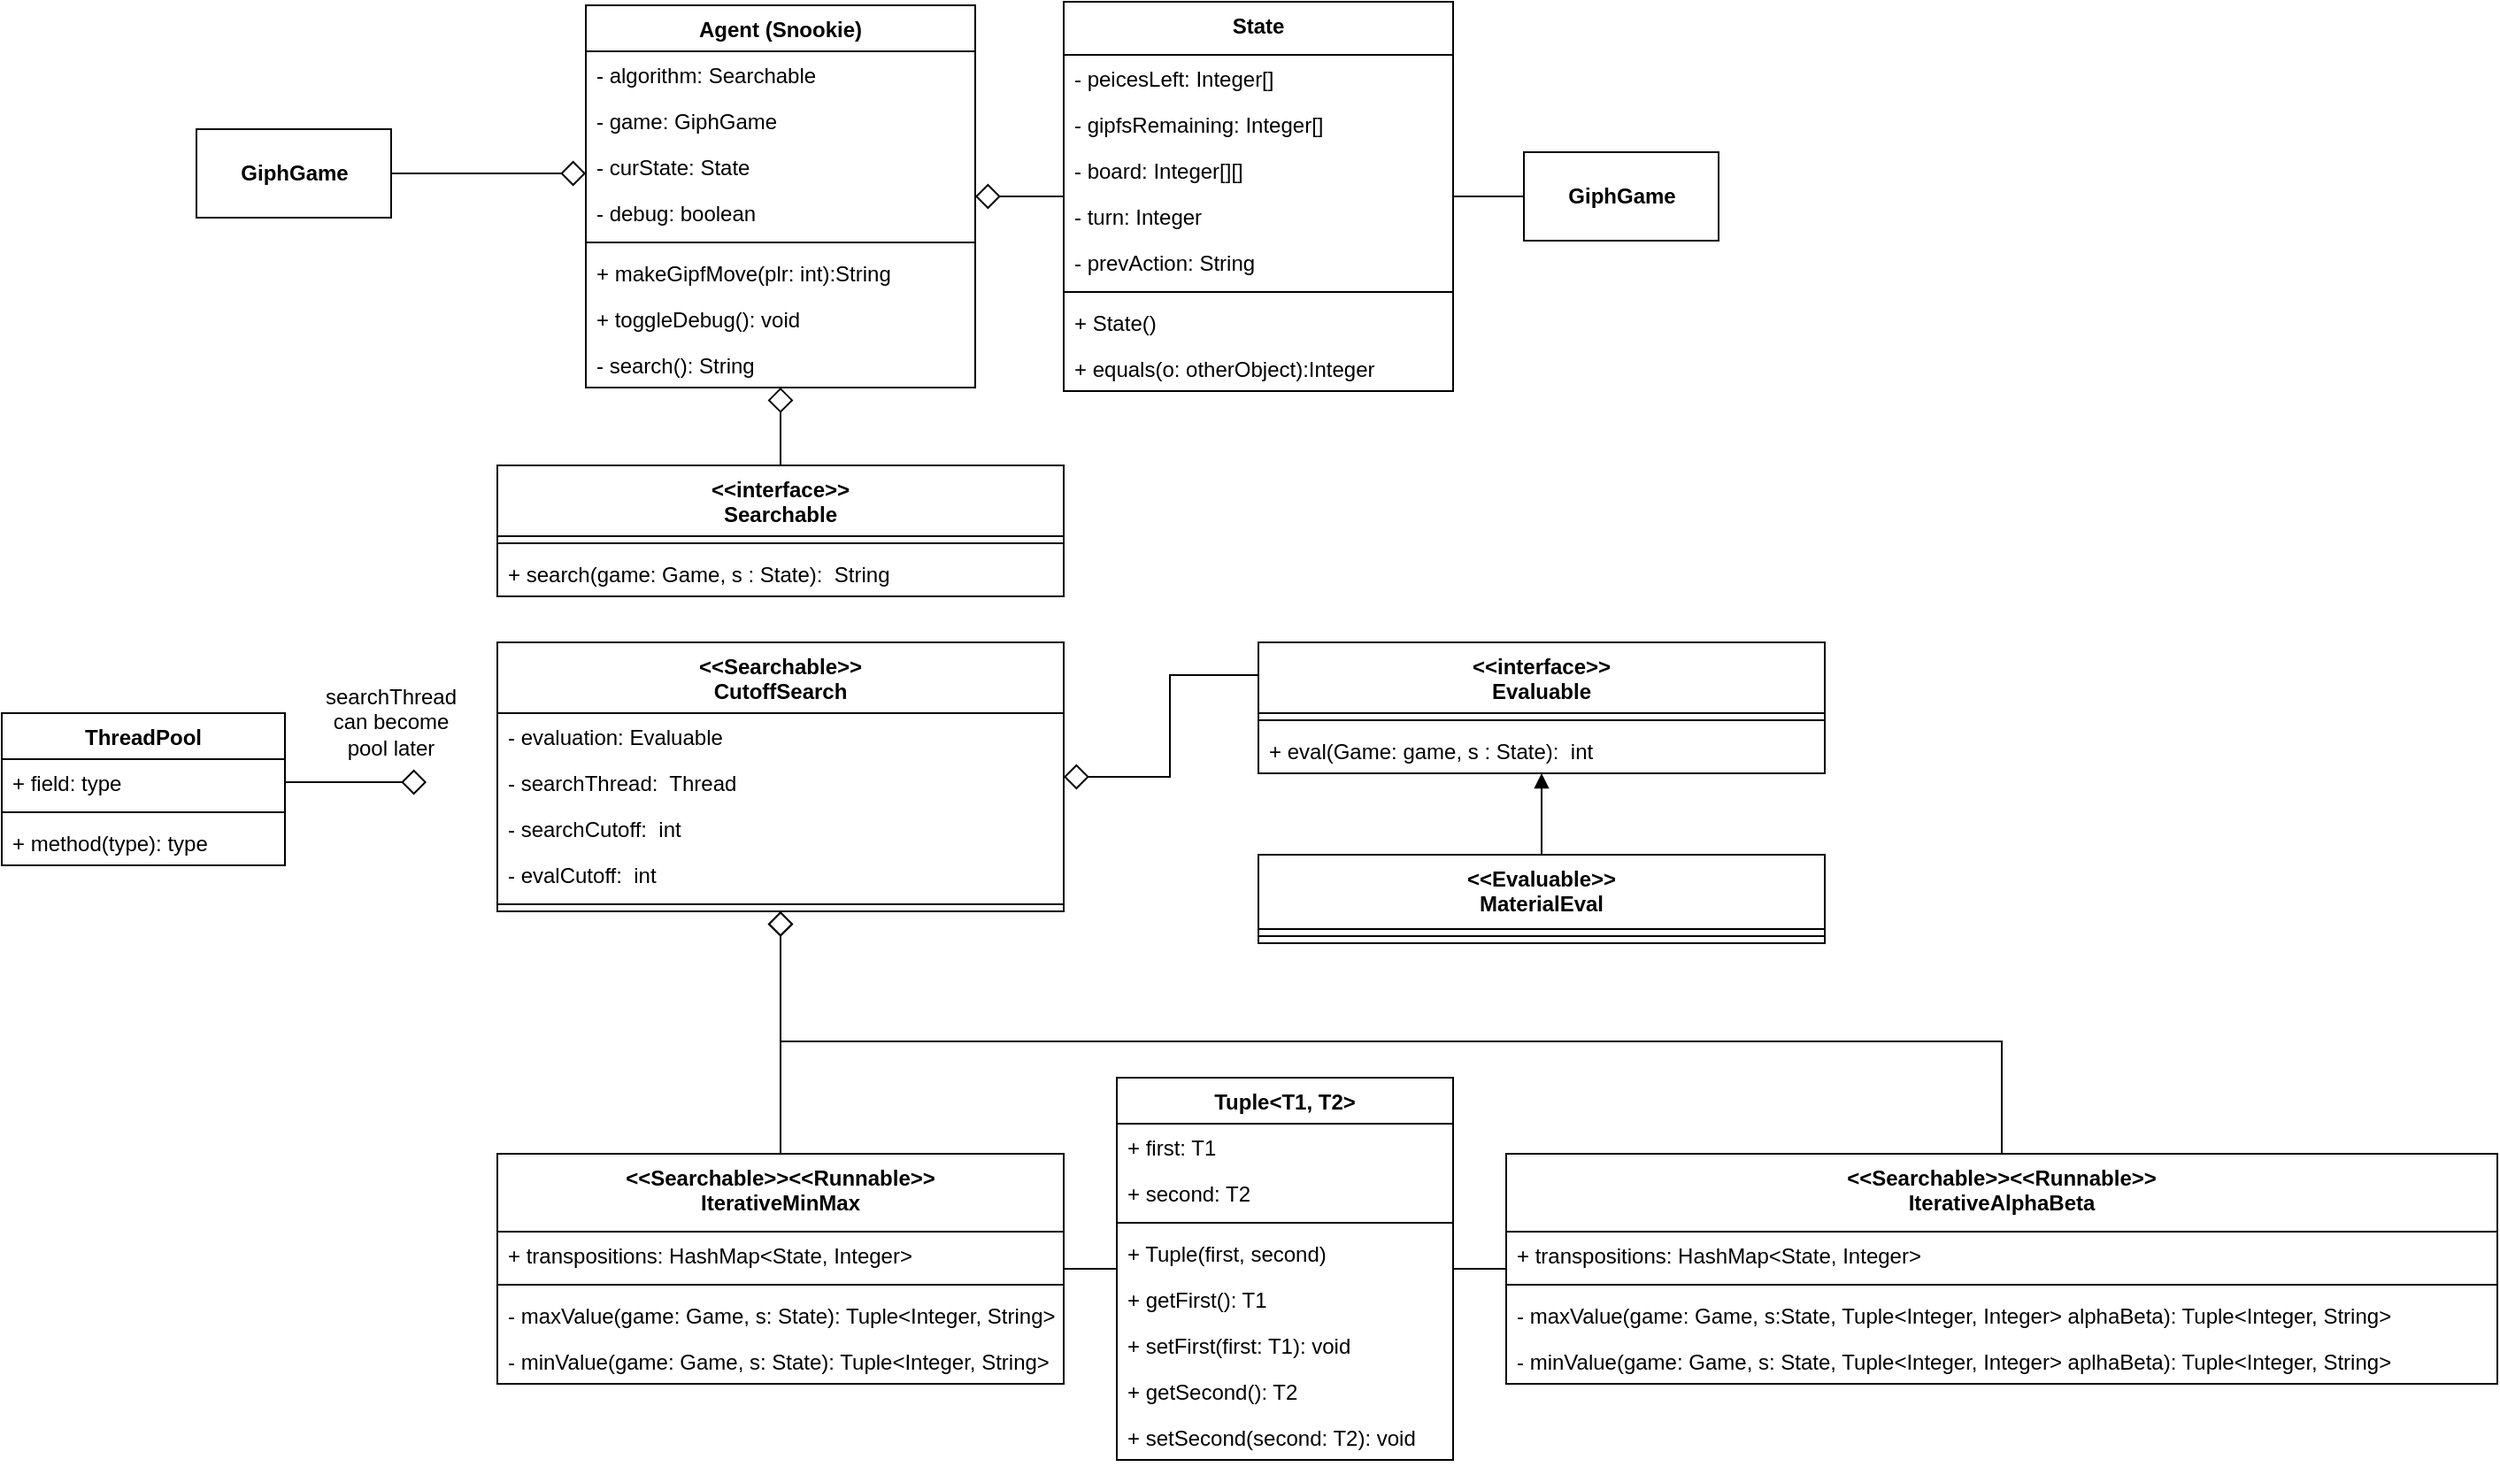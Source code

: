 <mxfile version="20.8.16" type="device"><diagram name="Page-1" id="qkXfBrp7uQLf2SL2iT-S"><mxGraphModel dx="780" dy="504" grid="1" gridSize="10" guides="1" tooltips="1" connect="1" arrows="1" fold="1" page="1" pageScale="1" pageWidth="850" pageHeight="1100" math="0" shadow="0"><root><mxCell id="0"/><mxCell id="1" parent="0"/><mxCell id="hHxyH5yERYXVaYBpHw8k-13" value="Agent (Snookie)" style="swimlane;fontStyle=1;align=center;verticalAlign=top;childLayout=stackLayout;horizontal=1;startSize=26;horizontalStack=0;resizeParent=1;resizeParentMax=0;resizeLast=0;collapsible=1;marginBottom=0;" parent="1" vertex="1"><mxGeometry x="340" y="120" width="220" height="216" as="geometry"/></mxCell><mxCell id="CtnGFcqPAfP0sJJXfYDC-135" value="- algorithm: Searchable  " style="text;strokeColor=none;fillColor=none;align=left;verticalAlign=top;spacingLeft=4;spacingRight=4;overflow=hidden;rotatable=0;points=[[0,0.5],[1,0.5]];portConstraint=eastwest;" parent="hHxyH5yERYXVaYBpHw8k-13" vertex="1"><mxGeometry y="26" width="220" height="26" as="geometry"/></mxCell><mxCell id="rjFPTvb7h-t3FIGgpbaG-9" value="- game: GiphGame" style="text;strokeColor=none;fillColor=none;align=left;verticalAlign=top;spacingLeft=4;spacingRight=4;overflow=hidden;rotatable=0;points=[[0,0.5],[1,0.5]];portConstraint=eastwest;" parent="hHxyH5yERYXVaYBpHw8k-13" vertex="1"><mxGeometry y="52" width="220" height="26" as="geometry"/></mxCell><mxCell id="rjFPTvb7h-t3FIGgpbaG-42" value="- curState: State" style="text;strokeColor=none;fillColor=none;align=left;verticalAlign=top;spacingLeft=4;spacingRight=4;overflow=hidden;rotatable=0;points=[[0,0.5],[1,0.5]];portConstraint=eastwest;" parent="hHxyH5yERYXVaYBpHw8k-13" vertex="1"><mxGeometry y="78" width="220" height="26" as="geometry"/></mxCell><mxCell id="CtnGFcqPAfP0sJJXfYDC-87" value="- debug: boolean" style="text;strokeColor=none;fillColor=none;align=left;verticalAlign=top;spacingLeft=4;spacingRight=4;overflow=hidden;rotatable=0;points=[[0,0.5],[1,0.5]];portConstraint=eastwest;" parent="hHxyH5yERYXVaYBpHw8k-13" vertex="1"><mxGeometry y="104" width="220" height="26" as="geometry"/></mxCell><mxCell id="hHxyH5yERYXVaYBpHw8k-15" value="" style="line;strokeWidth=1;fillColor=none;align=left;verticalAlign=middle;spacingTop=-1;spacingLeft=3;spacingRight=3;rotatable=0;labelPosition=right;points=[];portConstraint=eastwest;strokeColor=inherit;" parent="hHxyH5yERYXVaYBpHw8k-13" vertex="1"><mxGeometry y="130" width="220" height="8" as="geometry"/></mxCell><mxCell id="hHxyH5yERYXVaYBpHw8k-16" value="+ makeGipfMove(plr: int):String" style="text;strokeColor=none;fillColor=none;align=left;verticalAlign=top;spacingLeft=4;spacingRight=4;overflow=hidden;rotatable=0;points=[[0,0.5],[1,0.5]];portConstraint=eastwest;" parent="hHxyH5yERYXVaYBpHw8k-13" vertex="1"><mxGeometry y="138" width="220" height="26" as="geometry"/></mxCell><mxCell id="9Am3-MI80cr76NnRjmBR-2" value="+ toggleDebug(): void" style="text;strokeColor=none;fillColor=none;align=left;verticalAlign=top;spacingLeft=4;spacingRight=4;overflow=hidden;rotatable=0;points=[[0,0.5],[1,0.5]];portConstraint=eastwest;" parent="hHxyH5yERYXVaYBpHw8k-13" vertex="1"><mxGeometry y="164" width="220" height="26" as="geometry"/></mxCell><mxCell id="CtnGFcqPAfP0sJJXfYDC-84" value="- search(): String" style="text;strokeColor=none;fillColor=none;align=left;verticalAlign=top;spacingLeft=4;spacingRight=4;overflow=hidden;rotatable=0;points=[[0,0.5],[1,0.5]];portConstraint=eastwest;" parent="hHxyH5yERYXVaYBpHw8k-13" vertex="1"><mxGeometry y="190" width="220" height="26" as="geometry"/></mxCell><mxCell id="rjFPTvb7h-t3FIGgpbaG-43" style="edgeStyle=orthogonalEdgeStyle;rounded=0;orthogonalLoop=1;jettySize=auto;html=1;exitX=0.5;exitY=0;exitDx=0;exitDy=0;strokeWidth=1;endArrow=diamond;endFill=0;endSize=12;" parent="1" source="hHxyH5yERYXVaYBpHw8k-37" target="CtnGFcqPAfP0sJJXfYDC-104" edge="1"><mxGeometry relative="1" as="geometry"/></mxCell><mxCell id="hHxyH5yERYXVaYBpHw8k-37" value="&lt;&lt;Searchable&gt;&gt;&lt;&lt;Runnable&gt;&gt;&#10;IterativeMinMax" style="swimlane;fontStyle=1;align=center;verticalAlign=top;childLayout=stackLayout;horizontal=1;startSize=44;horizontalStack=0;resizeParent=1;resizeParentMax=0;resizeLast=0;collapsible=1;marginBottom=0;" parent="1" vertex="1"><mxGeometry x="290" y="769" width="320" height="130" as="geometry"/></mxCell><mxCell id="rjFPTvb7h-t3FIGgpbaG-20" value="+ transpositions: HashMap&lt;State, Integer&gt;" style="text;strokeColor=none;fillColor=none;align=left;verticalAlign=top;spacingLeft=4;spacingRight=4;overflow=hidden;rotatable=0;points=[[0,0.5],[1,0.5]];portConstraint=eastwest;" parent="hHxyH5yERYXVaYBpHw8k-37" vertex="1"><mxGeometry y="44" width="320" height="26" as="geometry"/></mxCell><mxCell id="hHxyH5yERYXVaYBpHw8k-39" value="" style="line;strokeWidth=1;fillColor=none;align=left;verticalAlign=middle;spacingTop=-1;spacingLeft=3;spacingRight=3;rotatable=0;labelPosition=right;points=[];portConstraint=eastwest;strokeColor=inherit;" parent="hHxyH5yERYXVaYBpHw8k-37" vertex="1"><mxGeometry y="70" width="320" height="8" as="geometry"/></mxCell><mxCell id="hHxyH5yERYXVaYBpHw8k-41" value="- maxValue(game: Game, s: State): Tuple&lt;Integer, String&gt;" style="text;strokeColor=none;fillColor=none;align=left;verticalAlign=top;spacingLeft=4;spacingRight=4;overflow=hidden;rotatable=0;points=[[0,0.5],[1,0.5]];portConstraint=eastwest;" parent="hHxyH5yERYXVaYBpHw8k-37" vertex="1"><mxGeometry y="78" width="320" height="26" as="geometry"/></mxCell><mxCell id="hHxyH5yERYXVaYBpHw8k-42" value="- minValue(game: Game, s: State): Tuple&lt;Integer, String&gt; " style="text;strokeColor=none;fillColor=none;align=left;verticalAlign=top;spacingLeft=4;spacingRight=4;overflow=hidden;rotatable=0;points=[[0,0.5],[1,0.5]];portConstraint=eastwest;" parent="hHxyH5yERYXVaYBpHw8k-37" vertex="1"><mxGeometry y="104" width="320" height="26" as="geometry"/></mxCell><mxCell id="rjFPTvb7h-t3FIGgpbaG-34" style="edgeStyle=orthogonalEdgeStyle;rounded=0;orthogonalLoop=1;jettySize=auto;html=1;endArrow=diamond;endFill=0;endSize=12;exitX=1;exitY=0.5;exitDx=0;exitDy=0;" parent="1" target="hHxyH5yERYXVaYBpHw8k-13" edge="1"><mxGeometry relative="1" as="geometry"><mxPoint x="230" y="213" as="sourcePoint"/><Array as="points"><mxPoint x="160" y="213"/><mxPoint x="160" y="215"/></Array></mxGeometry></mxCell><mxCell id="rjFPTvb7h-t3FIGgpbaG-44" style="edgeStyle=orthogonalEdgeStyle;rounded=0;orthogonalLoop=1;jettySize=auto;html=1;exitX=0.5;exitY=0;exitDx=0;exitDy=0;strokeWidth=1;endArrow=diamond;endFill=0;endSize=12;" parent="1" source="hHxyH5yERYXVaYBpHw8k-51" target="CtnGFcqPAfP0sJJXfYDC-104" edge="1"><mxGeometry relative="1" as="geometry"/></mxCell><mxCell id="hHxyH5yERYXVaYBpHw8k-51" value="&lt;&lt;Searchable&gt;&gt;&lt;&lt;Runnable&gt;&gt;&#10;IterativeAlphaBeta" style="swimlane;fontStyle=1;align=center;verticalAlign=top;childLayout=stackLayout;horizontal=1;startSize=44;horizontalStack=0;resizeParent=1;resizeParentMax=0;resizeLast=0;collapsible=1;marginBottom=0;" parent="1" vertex="1"><mxGeometry x="860" y="769" width="560" height="130" as="geometry"/></mxCell><mxCell id="hHxyH5yERYXVaYBpHw8k-52" value="+ transpositions: HashMap&lt;State, Integer&gt;" style="text;strokeColor=none;fillColor=none;align=left;verticalAlign=top;spacingLeft=4;spacingRight=4;overflow=hidden;rotatable=0;points=[[0,0.5],[1,0.5]];portConstraint=eastwest;" parent="hHxyH5yERYXVaYBpHw8k-51" vertex="1"><mxGeometry y="44" width="560" height="26" as="geometry"/></mxCell><mxCell id="hHxyH5yERYXVaYBpHw8k-53" value="" style="line;strokeWidth=1;fillColor=none;align=left;verticalAlign=middle;spacingTop=-1;spacingLeft=3;spacingRight=3;rotatable=0;labelPosition=right;points=[];portConstraint=eastwest;strokeColor=inherit;" parent="hHxyH5yERYXVaYBpHw8k-51" vertex="1"><mxGeometry y="70" width="560" height="8" as="geometry"/></mxCell><mxCell id="CtnGFcqPAfP0sJJXfYDC-111" value="- maxValue(game: Game, s:State, Tuple&lt;Integer, Integer&gt; alphaBeta): Tuple&lt;Integer, String&gt;" style="text;strokeColor=none;fillColor=none;align=left;verticalAlign=top;spacingLeft=4;spacingRight=4;overflow=hidden;rotatable=0;points=[[0,0.5],[1,0.5]];portConstraint=eastwest;" parent="hHxyH5yERYXVaYBpHw8k-51" vertex="1"><mxGeometry y="78" width="560" height="26" as="geometry"/></mxCell><mxCell id="CtnGFcqPAfP0sJJXfYDC-112" value="- minValue(game: Game, s: State, Tuple&lt;Integer, Integer&gt; aplhaBeta): Tuple&lt;Integer, String&gt; " style="text;strokeColor=none;fillColor=none;align=left;verticalAlign=top;spacingLeft=4;spacingRight=4;overflow=hidden;rotatable=0;points=[[0,0.5],[1,0.5]];portConstraint=eastwest;" parent="hHxyH5yERYXVaYBpHw8k-51" vertex="1"><mxGeometry y="104" width="560" height="26" as="geometry"/></mxCell><mxCell id="hHxyH5yERYXVaYBpHw8k-62" value="ThreadPool" style="swimlane;fontStyle=1;align=center;verticalAlign=top;childLayout=stackLayout;horizontal=1;startSize=26;horizontalStack=0;resizeParent=1;resizeParentMax=0;resizeLast=0;collapsible=1;marginBottom=0;" parent="1" vertex="1"><mxGeometry x="10" y="520" width="160" height="86" as="geometry"/></mxCell><mxCell id="hHxyH5yERYXVaYBpHw8k-63" value="+ field: type" style="text;strokeColor=none;fillColor=none;align=left;verticalAlign=top;spacingLeft=4;spacingRight=4;overflow=hidden;rotatable=0;points=[[0,0.5],[1,0.5]];portConstraint=eastwest;" parent="hHxyH5yERYXVaYBpHw8k-62" vertex="1"><mxGeometry y="26" width="160" height="26" as="geometry"/></mxCell><mxCell id="hHxyH5yERYXVaYBpHw8k-64" value="" style="line;strokeWidth=1;fillColor=none;align=left;verticalAlign=middle;spacingTop=-1;spacingLeft=3;spacingRight=3;rotatable=0;labelPosition=right;points=[];portConstraint=eastwest;strokeColor=inherit;" parent="hHxyH5yERYXVaYBpHw8k-62" vertex="1"><mxGeometry y="52" width="160" height="8" as="geometry"/></mxCell><mxCell id="hHxyH5yERYXVaYBpHw8k-65" value="+ method(type): type" style="text;strokeColor=none;fillColor=none;align=left;verticalAlign=top;spacingLeft=4;spacingRight=4;overflow=hidden;rotatable=0;points=[[0,0.5],[1,0.5]];portConstraint=eastwest;" parent="hHxyH5yERYXVaYBpHw8k-62" vertex="1"><mxGeometry y="60" width="160" height="26" as="geometry"/></mxCell><mxCell id="CtnGFcqPAfP0sJJXfYDC-104" value="&lt;&lt;Searchable&gt;&gt;&#10;CutoffSearch" style="swimlane;fontStyle=1;align=center;verticalAlign=top;childLayout=stackLayout;horizontal=1;startSize=40;horizontalStack=0;resizeParent=1;resizeParentMax=0;resizeLast=0;collapsible=1;marginBottom=0;" parent="1" vertex="1"><mxGeometry x="290" y="480" width="320" height="152" as="geometry"/></mxCell><mxCell id="CtnGFcqPAfP0sJJXfYDC-124" value="- evaluation: Evaluable" style="text;strokeColor=none;fillColor=none;align=left;verticalAlign=top;spacingLeft=4;spacingRight=4;overflow=hidden;rotatable=0;points=[[0,0.5],[1,0.5]];portConstraint=eastwest;" parent="CtnGFcqPAfP0sJJXfYDC-104" vertex="1"><mxGeometry y="40" width="320" height="26" as="geometry"/></mxCell><mxCell id="rjFPTvb7h-t3FIGgpbaG-36" value="- searchThread:  Thread" style="text;strokeColor=none;fillColor=none;align=left;verticalAlign=top;spacingLeft=4;spacingRight=4;overflow=hidden;rotatable=0;points=[[0,0.5],[1,0.5]];portConstraint=eastwest;" parent="CtnGFcqPAfP0sJJXfYDC-104" vertex="1"><mxGeometry y="66" width="320" height="26" as="geometry"/></mxCell><mxCell id="rjFPTvb7h-t3FIGgpbaG-8" value="- searchCutoff:  int" style="text;strokeColor=none;fillColor=none;align=left;verticalAlign=top;spacingLeft=4;spacingRight=4;overflow=hidden;rotatable=0;points=[[0,0.5],[1,0.5]];portConstraint=eastwest;" parent="CtnGFcqPAfP0sJJXfYDC-104" vertex="1"><mxGeometry y="92" width="320" height="26" as="geometry"/></mxCell><mxCell id="rjFPTvb7h-t3FIGgpbaG-23" value="- evalCutoff:  int" style="text;strokeColor=none;fillColor=none;align=left;verticalAlign=top;spacingLeft=4;spacingRight=4;overflow=hidden;rotatable=0;points=[[0,0.5],[1,0.5]];portConstraint=eastwest;" parent="CtnGFcqPAfP0sJJXfYDC-104" vertex="1"><mxGeometry y="118" width="320" height="26" as="geometry"/></mxCell><mxCell id="CtnGFcqPAfP0sJJXfYDC-106" value="" style="line;strokeWidth=1;fillColor=none;align=left;verticalAlign=middle;spacingTop=-1;spacingLeft=3;spacingRight=3;rotatable=0;labelPosition=right;points=[];portConstraint=eastwest;strokeColor=inherit;" parent="CtnGFcqPAfP0sJJXfYDC-104" vertex="1"><mxGeometry y="144" width="320" height="8" as="geometry"/></mxCell><mxCell id="CtnGFcqPAfP0sJJXfYDC-134" style="edgeStyle=orthogonalEdgeStyle;rounded=0;orthogonalLoop=1;jettySize=auto;html=1;exitX=0;exitY=0.25;exitDx=0;exitDy=0;endArrow=diamond;endFill=0;endSize=12;" parent="1" source="CtnGFcqPAfP0sJJXfYDC-116" target="CtnGFcqPAfP0sJJXfYDC-104" edge="1"><mxGeometry relative="1" as="geometry"/></mxCell><mxCell id="CtnGFcqPAfP0sJJXfYDC-116" value="&lt;&lt;interface&gt;&gt;&#10;Evaluable" style="swimlane;fontStyle=1;align=center;verticalAlign=top;childLayout=stackLayout;horizontal=1;startSize=40;horizontalStack=0;resizeParent=1;resizeParentMax=0;resizeLast=0;collapsible=1;marginBottom=0;" parent="1" vertex="1"><mxGeometry x="720" y="480" width="320" height="74" as="geometry"/></mxCell><mxCell id="CtnGFcqPAfP0sJJXfYDC-117" value="" style="line;strokeWidth=1;fillColor=none;align=left;verticalAlign=middle;spacingTop=-1;spacingLeft=3;spacingRight=3;rotatable=0;labelPosition=right;points=[];portConstraint=eastwest;strokeColor=inherit;" parent="CtnGFcqPAfP0sJJXfYDC-116" vertex="1"><mxGeometry y="40" width="320" height="8" as="geometry"/></mxCell><mxCell id="CtnGFcqPAfP0sJJXfYDC-118" value="+ eval(Game: game, s : State):  int" style="text;strokeColor=none;fillColor=none;align=left;verticalAlign=top;spacingLeft=4;spacingRight=4;overflow=hidden;rotatable=0;points=[[0,0.5],[1,0.5]];portConstraint=eastwest;" parent="CtnGFcqPAfP0sJJXfYDC-116" vertex="1"><mxGeometry y="48" width="320" height="26" as="geometry"/></mxCell><mxCell id="CtnGFcqPAfP0sJJXfYDC-123" style="edgeStyle=orthogonalEdgeStyle;rounded=0;orthogonalLoop=1;jettySize=auto;html=1;exitX=0.5;exitY=0;exitDx=0;exitDy=0;endArrow=block;endFill=1;" parent="1" source="CtnGFcqPAfP0sJJXfYDC-120" target="CtnGFcqPAfP0sJJXfYDC-116" edge="1"><mxGeometry relative="1" as="geometry"/></mxCell><mxCell id="CtnGFcqPAfP0sJJXfYDC-120" value="&lt;&lt;Evaluable&gt;&gt;&#10;MaterialEval" style="swimlane;fontStyle=1;align=center;verticalAlign=top;childLayout=stackLayout;horizontal=1;startSize=42;horizontalStack=0;resizeParent=1;resizeParentMax=0;resizeLast=0;collapsible=1;marginBottom=0;" parent="1" vertex="1"><mxGeometry x="720" y="600" width="320" height="50" as="geometry"/></mxCell><mxCell id="CtnGFcqPAfP0sJJXfYDC-121" value="" style="line;strokeWidth=1;fillColor=none;align=left;verticalAlign=middle;spacingTop=-1;spacingLeft=3;spacingRight=3;rotatable=0;labelPosition=right;points=[];portConstraint=eastwest;strokeColor=inherit;" parent="CtnGFcqPAfP0sJJXfYDC-120" vertex="1"><mxGeometry y="42" width="320" height="8" as="geometry"/></mxCell><mxCell id="CtnGFcqPAfP0sJJXfYDC-159" style="edgeStyle=orthogonalEdgeStyle;rounded=0;orthogonalLoop=1;jettySize=auto;html=1;exitX=0.5;exitY=0;exitDx=0;exitDy=0;endArrow=diamond;endFill=0;endSize=12;" parent="1" source="CtnGFcqPAfP0sJJXfYDC-128" target="hHxyH5yERYXVaYBpHw8k-13" edge="1"><mxGeometry relative="1" as="geometry"/></mxCell><mxCell id="CtnGFcqPAfP0sJJXfYDC-128" value="&lt;&lt;interface&gt;&gt;&#10;Searchable" style="swimlane;fontStyle=1;align=center;verticalAlign=top;childLayout=stackLayout;horizontal=1;startSize=40;horizontalStack=0;resizeParent=1;resizeParentMax=0;resizeLast=0;collapsible=1;marginBottom=0;" parent="1" vertex="1"><mxGeometry x="290" y="380" width="320" height="74" as="geometry"/></mxCell><mxCell id="CtnGFcqPAfP0sJJXfYDC-130" value="" style="line;strokeWidth=1;fillColor=none;align=left;verticalAlign=middle;spacingTop=-1;spacingLeft=3;spacingRight=3;rotatable=0;labelPosition=right;points=[];portConstraint=eastwest;strokeColor=inherit;" parent="CtnGFcqPAfP0sJJXfYDC-128" vertex="1"><mxGeometry y="40" width="320" height="8" as="geometry"/></mxCell><mxCell id="CtnGFcqPAfP0sJJXfYDC-131" value="+ search(game: Game, s : State):  String" style="text;strokeColor=none;fillColor=none;align=left;verticalAlign=top;spacingLeft=4;spacingRight=4;overflow=hidden;rotatable=0;points=[[0,0.5],[1,0.5]];portConstraint=eastwest;" parent="CtnGFcqPAfP0sJJXfYDC-128" vertex="1"><mxGeometry y="48" width="320" height="26" as="geometry"/></mxCell><mxCell id="CtnGFcqPAfP0sJJXfYDC-136" value="State" style="swimlane;fontStyle=1;align=center;verticalAlign=top;childLayout=stackLayout;horizontal=1;startSize=30;horizontalStack=0;resizeParent=1;resizeParentMax=0;resizeLast=0;collapsible=1;marginBottom=0;" parent="1" vertex="1"><mxGeometry x="610" y="118" width="220" height="220" as="geometry"/></mxCell><mxCell id="CtnGFcqPAfP0sJJXfYDC-137" value="- peicesLeft: Integer[]" style="text;strokeColor=none;fillColor=none;align=left;verticalAlign=top;spacingLeft=4;spacingRight=4;overflow=hidden;rotatable=0;points=[[0,0.5],[1,0.5]];portConstraint=eastwest;" parent="CtnGFcqPAfP0sJJXfYDC-136" vertex="1"><mxGeometry y="30" width="220" height="26" as="geometry"/></mxCell><mxCell id="CtnGFcqPAfP0sJJXfYDC-138" value="- gipfsRemaining: Integer[]" style="text;strokeColor=none;fillColor=none;align=left;verticalAlign=top;spacingLeft=4;spacingRight=4;overflow=hidden;rotatable=0;points=[[0,0.5],[1,0.5]];portConstraint=eastwest;" parent="CtnGFcqPAfP0sJJXfYDC-136" vertex="1"><mxGeometry y="56" width="220" height="26" as="geometry"/></mxCell><mxCell id="CtnGFcqPAfP0sJJXfYDC-142" value="- board: Integer[][]" style="text;strokeColor=none;fillColor=none;align=left;verticalAlign=top;spacingLeft=4;spacingRight=4;overflow=hidden;rotatable=0;points=[[0,0.5],[1,0.5]];portConstraint=eastwest;" parent="CtnGFcqPAfP0sJJXfYDC-136" vertex="1"><mxGeometry y="82" width="220" height="26" as="geometry"/></mxCell><mxCell id="CtnGFcqPAfP0sJJXfYDC-163" value="- turn: Integer" style="text;strokeColor=none;fillColor=none;align=left;verticalAlign=top;spacingLeft=4;spacingRight=4;overflow=hidden;rotatable=0;points=[[0,0.5],[1,0.5]];portConstraint=eastwest;" parent="CtnGFcqPAfP0sJJXfYDC-136" vertex="1"><mxGeometry y="108" width="220" height="26" as="geometry"/></mxCell><mxCell id="rjFPTvb7h-t3FIGgpbaG-35" value="- prevAction: String" style="text;strokeColor=none;fillColor=none;align=left;verticalAlign=top;spacingLeft=4;spacingRight=4;overflow=hidden;rotatable=0;points=[[0,0.5],[1,0.5]];portConstraint=eastwest;" parent="CtnGFcqPAfP0sJJXfYDC-136" vertex="1"><mxGeometry y="134" width="220" height="26" as="geometry"/></mxCell><mxCell id="CtnGFcqPAfP0sJJXfYDC-149" value="" style="line;strokeWidth=1;fillColor=none;align=left;verticalAlign=middle;spacingTop=-1;spacingLeft=3;spacingRight=3;rotatable=0;labelPosition=right;points=[];portConstraint=eastwest;strokeColor=inherit;" parent="CtnGFcqPAfP0sJJXfYDC-136" vertex="1"><mxGeometry y="160" width="220" height="8" as="geometry"/></mxCell><mxCell id="rjFPTvb7h-t3FIGgpbaG-33" value="+ State()" style="text;strokeColor=none;fillColor=none;align=left;verticalAlign=top;spacingLeft=4;spacingRight=4;overflow=hidden;rotatable=0;points=[[0,0.5],[1,0.5]];portConstraint=eastwest;" parent="CtnGFcqPAfP0sJJXfYDC-136" vertex="1"><mxGeometry y="168" width="220" height="26" as="geometry"/></mxCell><mxCell id="9Am3-MI80cr76NnRjmBR-1" value="+ equals(o: otherObject):Integer" style="text;strokeColor=none;fillColor=none;align=left;verticalAlign=top;spacingLeft=4;spacingRight=4;overflow=hidden;rotatable=0;points=[[0,0.5],[1,0.5]];portConstraint=eastwest;" parent="CtnGFcqPAfP0sJJXfYDC-136" vertex="1"><mxGeometry y="194" width="220" height="26" as="geometry"/></mxCell><mxCell id="rjFPTvb7h-t3FIGgpbaG-2" style="edgeStyle=orthogonalEdgeStyle;rounded=0;orthogonalLoop=1;jettySize=auto;html=1;exitX=0;exitY=0.5;exitDx=0;exitDy=0;endArrow=none;endFill=0;endSize=12;" parent="1" source="rjFPTvb7h-t3FIGgpbaG-1" target="CtnGFcqPAfP0sJJXfYDC-136" edge="1"><mxGeometry relative="1" as="geometry"/></mxCell><mxCell id="rjFPTvb7h-t3FIGgpbaG-1" value="&lt;b&gt;GiphGame&lt;/b&gt;" style="html=1;" parent="1" vertex="1"><mxGeometry x="870" y="203" width="110" height="50" as="geometry"/></mxCell><mxCell id="rjFPTvb7h-t3FIGgpbaG-6" style="edgeStyle=orthogonalEdgeStyle;rounded=0;orthogonalLoop=1;jettySize=auto;html=1;endArrow=diamond;endFill=0;endSize=12;" parent="1" source="CtnGFcqPAfP0sJJXfYDC-136" target="hHxyH5yERYXVaYBpHw8k-13" edge="1"><mxGeometry relative="1" as="geometry"/></mxCell><mxCell id="rjFPTvb7h-t3FIGgpbaG-31" style="edgeStyle=orthogonalEdgeStyle;rounded=0;orthogonalLoop=1;jettySize=auto;html=1;endArrow=none;endFill=0;endSize=12;" parent="1" source="rjFPTvb7h-t3FIGgpbaG-14" target="hHxyH5yERYXVaYBpHw8k-51" edge="1"><mxGeometry relative="1" as="geometry"/></mxCell><mxCell id="rjFPTvb7h-t3FIGgpbaG-32" style="edgeStyle=orthogonalEdgeStyle;rounded=0;orthogonalLoop=1;jettySize=auto;html=1;exitX=0;exitY=0.5;exitDx=0;exitDy=0;endArrow=none;endFill=0;endSize=12;" parent="1" source="rjFPTvb7h-t3FIGgpbaG-14" target="hHxyH5yERYXVaYBpHw8k-37" edge="1"><mxGeometry relative="1" as="geometry"/></mxCell><mxCell id="rjFPTvb7h-t3FIGgpbaG-14" value="Tuple&lt;T1, T2&gt;" style="swimlane;fontStyle=1;align=center;verticalAlign=top;childLayout=stackLayout;horizontal=1;startSize=26;horizontalStack=0;resizeParent=1;resizeParentMax=0;resizeLast=0;collapsible=1;marginBottom=0;" parent="1" vertex="1"><mxGeometry x="640" y="726" width="190" height="216" as="geometry"/></mxCell><mxCell id="rjFPTvb7h-t3FIGgpbaG-15" value="+ first: T1" style="text;strokeColor=none;fillColor=none;align=left;verticalAlign=top;spacingLeft=4;spacingRight=4;overflow=hidden;rotatable=0;points=[[0,0.5],[1,0.5]];portConstraint=eastwest;" parent="rjFPTvb7h-t3FIGgpbaG-14" vertex="1"><mxGeometry y="26" width="190" height="26" as="geometry"/></mxCell><mxCell id="9Am3-MI80cr76NnRjmBR-3" value="+ second: T2" style="text;strokeColor=none;fillColor=none;align=left;verticalAlign=top;spacingLeft=4;spacingRight=4;overflow=hidden;rotatable=0;points=[[0,0.5],[1,0.5]];portConstraint=eastwest;" parent="rjFPTvb7h-t3FIGgpbaG-14" vertex="1"><mxGeometry y="52" width="190" height="26" as="geometry"/></mxCell><mxCell id="rjFPTvb7h-t3FIGgpbaG-16" value="" style="line;strokeWidth=1;fillColor=none;align=left;verticalAlign=middle;spacingTop=-1;spacingLeft=3;spacingRight=3;rotatable=0;labelPosition=right;points=[];portConstraint=eastwest;strokeColor=inherit;" parent="rjFPTvb7h-t3FIGgpbaG-14" vertex="1"><mxGeometry y="78" width="190" height="8" as="geometry"/></mxCell><mxCell id="rjFPTvb7h-t3FIGgpbaG-17" value="+ Tuple(first, second)" style="text;strokeColor=none;fillColor=none;align=left;verticalAlign=top;spacingLeft=4;spacingRight=4;overflow=hidden;rotatable=0;points=[[0,0.5],[1,0.5]];portConstraint=eastwest;" parent="rjFPTvb7h-t3FIGgpbaG-14" vertex="1"><mxGeometry y="86" width="190" height="26" as="geometry"/></mxCell><mxCell id="9Am3-MI80cr76NnRjmBR-4" value="+ getFirst(): T1" style="text;strokeColor=none;fillColor=none;align=left;verticalAlign=top;spacingLeft=4;spacingRight=4;overflow=hidden;rotatable=0;points=[[0,0.5],[1,0.5]];portConstraint=eastwest;" parent="rjFPTvb7h-t3FIGgpbaG-14" vertex="1"><mxGeometry y="112" width="190" height="26" as="geometry"/></mxCell><mxCell id="9Am3-MI80cr76NnRjmBR-6" value="+ setFirst(first: T1): void" style="text;strokeColor=none;fillColor=none;align=left;verticalAlign=top;spacingLeft=4;spacingRight=4;overflow=hidden;rotatable=0;points=[[0,0.5],[1,0.5]];portConstraint=eastwest;" parent="rjFPTvb7h-t3FIGgpbaG-14" vertex="1"><mxGeometry y="138" width="190" height="26" as="geometry"/></mxCell><mxCell id="9Am3-MI80cr76NnRjmBR-5" value="+ getSecond(): T2" style="text;strokeColor=none;fillColor=none;align=left;verticalAlign=top;spacingLeft=4;spacingRight=4;overflow=hidden;rotatable=0;points=[[0,0.5],[1,0.5]];portConstraint=eastwest;" parent="rjFPTvb7h-t3FIGgpbaG-14" vertex="1"><mxGeometry y="164" width="190" height="26" as="geometry"/></mxCell><mxCell id="9Am3-MI80cr76NnRjmBR-7" value="+ setSecond(second: T2): void" style="text;strokeColor=none;fillColor=none;align=left;verticalAlign=top;spacingLeft=4;spacingRight=4;overflow=hidden;rotatable=0;points=[[0,0.5],[1,0.5]];portConstraint=eastwest;" parent="rjFPTvb7h-t3FIGgpbaG-14" vertex="1"><mxGeometry y="190" width="190" height="26" as="geometry"/></mxCell><mxCell id="9Am3-MI80cr76NnRjmBR-8" style="edgeStyle=orthogonalEdgeStyle;rounded=0;orthogonalLoop=1;jettySize=auto;html=1;exitX=1;exitY=0.5;exitDx=0;exitDy=0;endArrow=diamond;endFill=0;endSize=12;" parent="1" source="hHxyH5yERYXVaYBpHw8k-63" edge="1"><mxGeometry relative="1" as="geometry"><mxPoint x="250" y="559" as="targetPoint"/></mxGeometry></mxCell><mxCell id="9Am3-MI80cr76NnRjmBR-9" value="searchThread&lt;br&gt;can become pool later" style="text;html=1;strokeColor=none;fillColor=none;align=center;verticalAlign=middle;whiteSpace=wrap;rounded=0;" parent="1" vertex="1"><mxGeometry x="200" y="510" width="60" height="30" as="geometry"/></mxCell><mxCell id="Zzobim7I9tTwuG3L4wxH-1" value="&lt;b&gt;GiphGame&lt;/b&gt;" style="html=1;" vertex="1" parent="1"><mxGeometry x="120" y="190" width="110" height="50" as="geometry"/></mxCell></root></mxGraphModel></diagram></mxfile>